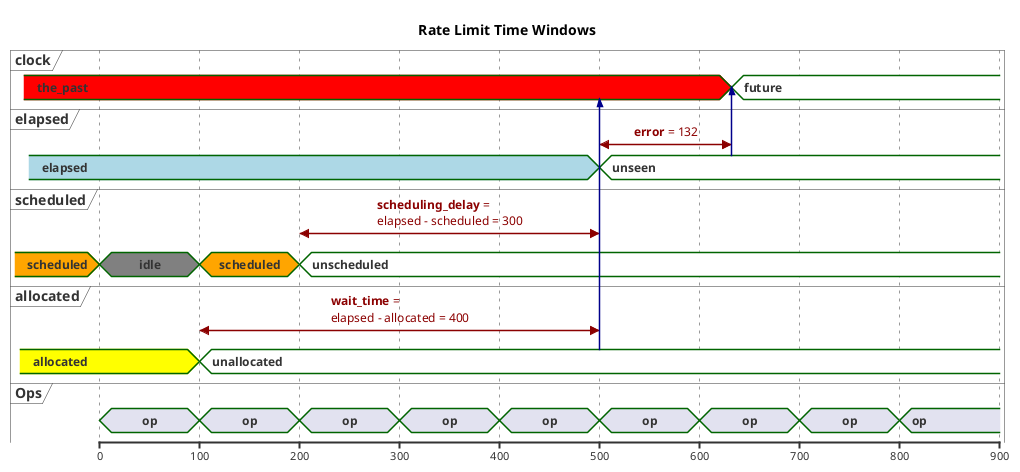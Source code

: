 @startuml
scale 100 as 100 pixels

Title Rate Limit Time Windows
concise "clock" as C
concise "elapsed" as E
concise "scheduled" as S
concise "allocated" as A

C is the_past #red
E is elapsed  #lightblue
S is scheduled #orange
A is allocated #yellow

@0
S is idle #grey

@100
A is unallocated #white
S is scheduled #orange

@200
S is unscheduled #white

@500
E is unseen #white
A -> C

@632
C is future #white
E->C

@A
@100 <-> @500: **wait_time** =\nelapsed - allocated = 400
@E
@500 <-> @632: **error** = 132
@S
@200 <-> @500: **scheduling_delay** =\nelapsed - scheduled = 300

concise "Ops" as O
@O
0 is op
+100 is op
+100 is op
+100 is op
+100 is op
+100 is op
+100 is op
+100 is op
+100 is op
@enduml
